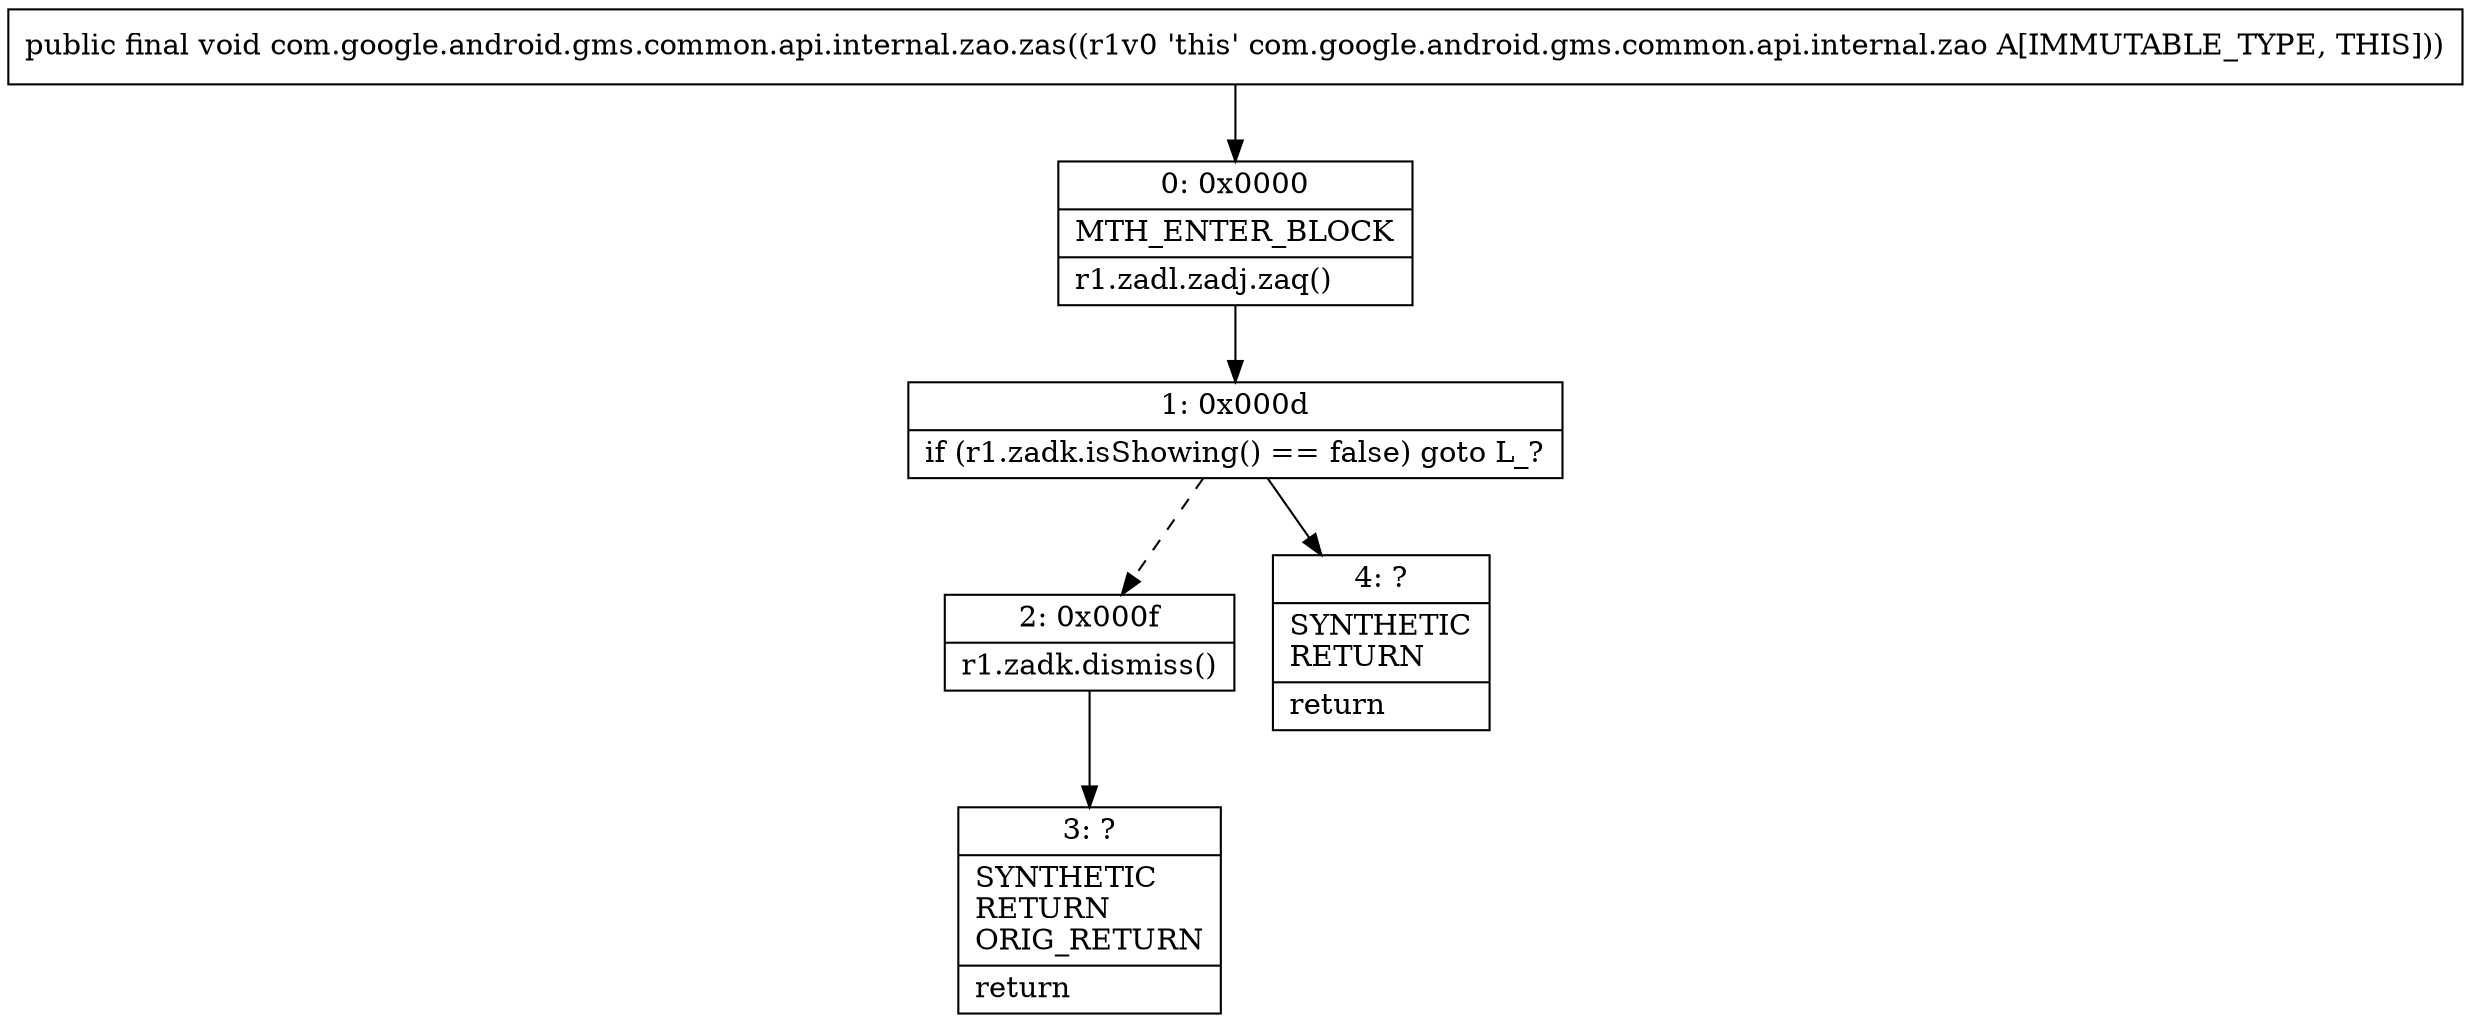 digraph "CFG forcom.google.android.gms.common.api.internal.zao.zas()V" {
Node_0 [shape=record,label="{0\:\ 0x0000|MTH_ENTER_BLOCK\l|r1.zadl.zadj.zaq()\l}"];
Node_1 [shape=record,label="{1\:\ 0x000d|if (r1.zadk.isShowing() == false) goto L_?\l}"];
Node_2 [shape=record,label="{2\:\ 0x000f|r1.zadk.dismiss()\l}"];
Node_3 [shape=record,label="{3\:\ ?|SYNTHETIC\lRETURN\lORIG_RETURN\l|return\l}"];
Node_4 [shape=record,label="{4\:\ ?|SYNTHETIC\lRETURN\l|return\l}"];
MethodNode[shape=record,label="{public final void com.google.android.gms.common.api.internal.zao.zas((r1v0 'this' com.google.android.gms.common.api.internal.zao A[IMMUTABLE_TYPE, THIS])) }"];
MethodNode -> Node_0;
Node_0 -> Node_1;
Node_1 -> Node_2[style=dashed];
Node_1 -> Node_4;
Node_2 -> Node_3;
}


